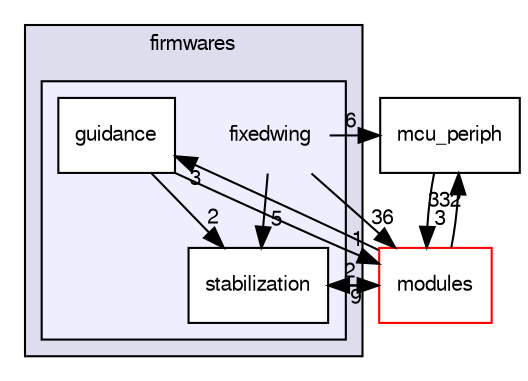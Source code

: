digraph "sw/airborne/firmwares/fixedwing" {
  compound=true
  node [ fontsize="10", fontname="FreeSans"];
  edge [ labelfontsize="10", labelfontname="FreeSans"];
  subgraph clusterdir_e7d2494544042a787a6ee70a779a5e07 {
    graph [ bgcolor="#ddddee", pencolor="black", label="firmwares" fontname="FreeSans", fontsize="10", URL="dir_e7d2494544042a787a6ee70a779a5e07.html"]
  subgraph clusterdir_cb1b347b64b61ba7f369ccfe68448b26 {
    graph [ bgcolor="#eeeeff", pencolor="black", label="" URL="dir_cb1b347b64b61ba7f369ccfe68448b26.html"];
    dir_cb1b347b64b61ba7f369ccfe68448b26 [shape=plaintext label="fixedwing"];
    dir_ed1aed0b4c5a033d4a5b36c06a1a768a [shape=box label="guidance" color="black" fillcolor="white" style="filled" URL="dir_ed1aed0b4c5a033d4a5b36c06a1a768a.html"];
    dir_517430ae22334069e857fa1922a1fddc [shape=box label="stabilization" color="black" fillcolor="white" style="filled" URL="dir_517430ae22334069e857fa1922a1fddc.html"];
  }
  }
  dir_1ca43f6a116d741d80fb1d0555a2b198 [shape=box label="mcu_periph" URL="dir_1ca43f6a116d741d80fb1d0555a2b198.html"];
  dir_c2abcdd6ccb39c3582929c0e3f5651c2 [shape=box label="modules" fillcolor="white" style="filled" color="red" URL="dir_c2abcdd6ccb39c3582929c0e3f5651c2.html"];
  dir_cb1b347b64b61ba7f369ccfe68448b26->dir_1ca43f6a116d741d80fb1d0555a2b198 [headlabel="6", labeldistance=1.5 headhref="dir_000094_000107.html"];
  dir_cb1b347b64b61ba7f369ccfe68448b26->dir_517430ae22334069e857fa1922a1fddc [headlabel="5", labeldistance=1.5 headhref="dir_000094_000099.html"];
  dir_cb1b347b64b61ba7f369ccfe68448b26->dir_c2abcdd6ccb39c3582929c0e3f5651c2 [headlabel="36", labeldistance=1.5 headhref="dir_000094_000031.html"];
  dir_ed1aed0b4c5a033d4a5b36c06a1a768a->dir_517430ae22334069e857fa1922a1fddc [headlabel="2", labeldistance=1.5 headhref="dir_000097_000099.html"];
  dir_ed1aed0b4c5a033d4a5b36c06a1a768a->dir_c2abcdd6ccb39c3582929c0e3f5651c2 [headlabel="1", labeldistance=1.5 headhref="dir_000097_000031.html"];
  dir_1ca43f6a116d741d80fb1d0555a2b198->dir_c2abcdd6ccb39c3582929c0e3f5651c2 [headlabel="3", labeldistance=1.5 headhref="dir_000107_000031.html"];
  dir_517430ae22334069e857fa1922a1fddc->dir_c2abcdd6ccb39c3582929c0e3f5651c2 [headlabel="2", labeldistance=1.5 headhref="dir_000099_000031.html"];
  dir_c2abcdd6ccb39c3582929c0e3f5651c2->dir_ed1aed0b4c5a033d4a5b36c06a1a768a [headlabel="3", labeldistance=1.5 headhref="dir_000031_000097.html"];
  dir_c2abcdd6ccb39c3582929c0e3f5651c2->dir_1ca43f6a116d741d80fb1d0555a2b198 [headlabel="332", labeldistance=1.5 headhref="dir_000031_000107.html"];
  dir_c2abcdd6ccb39c3582929c0e3f5651c2->dir_517430ae22334069e857fa1922a1fddc [headlabel="9", labeldistance=1.5 headhref="dir_000031_000099.html"];
}
